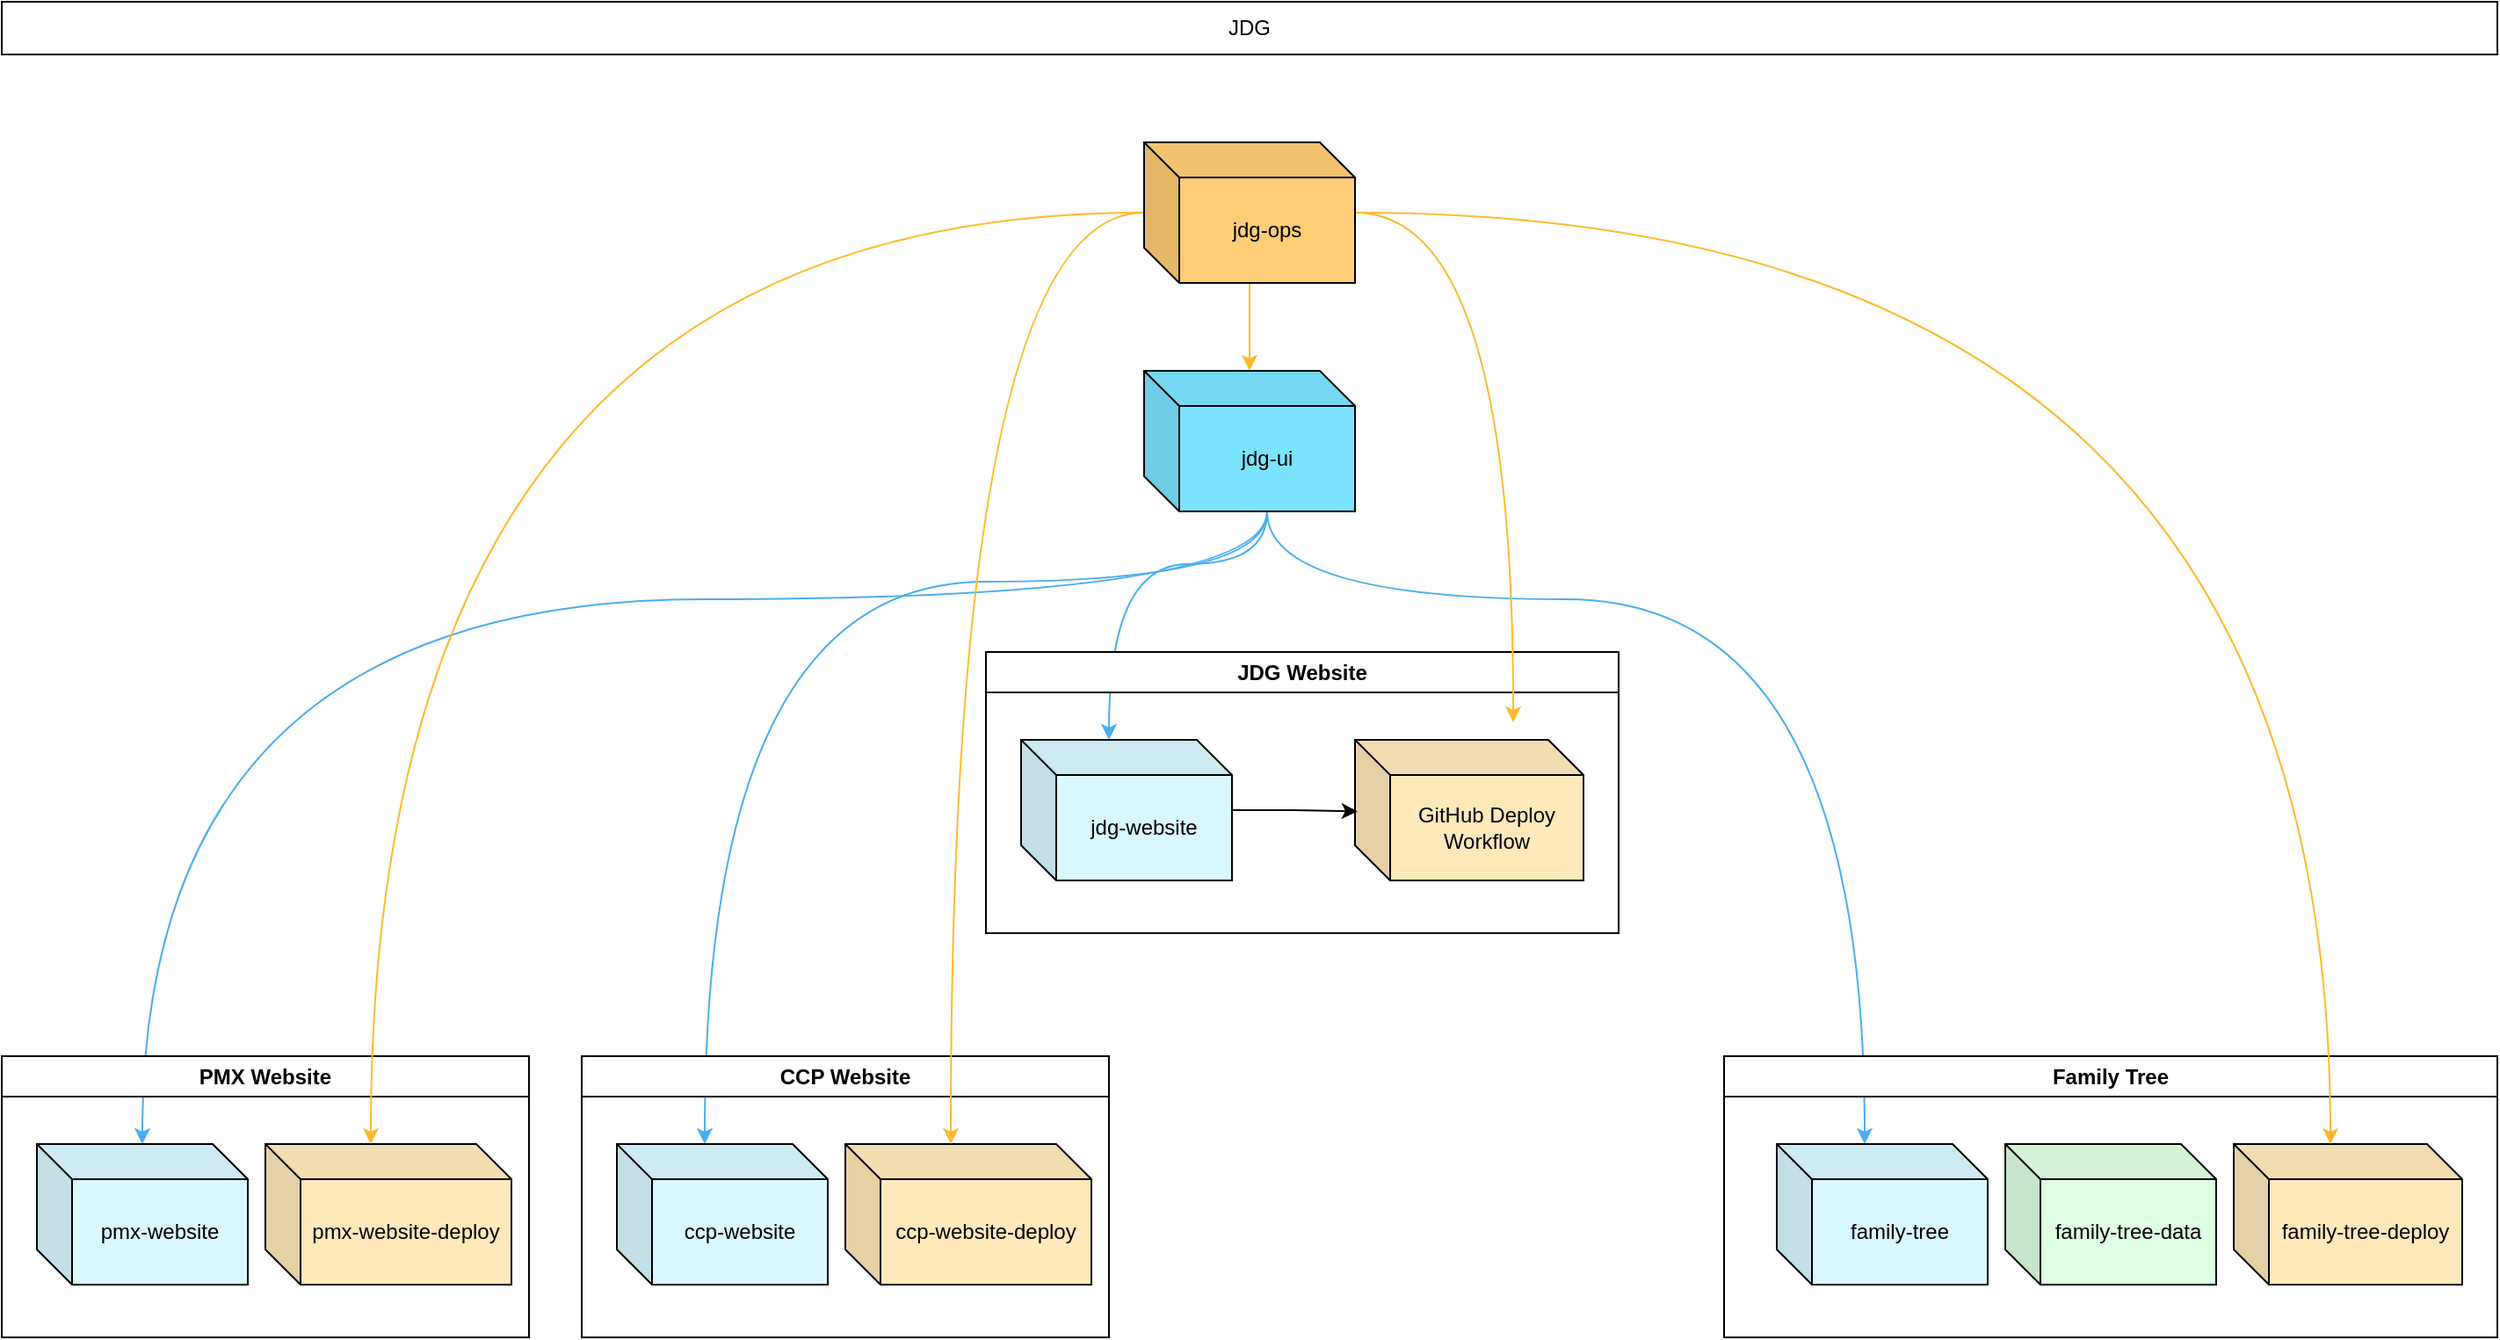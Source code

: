 <mxfile version="22.1.15" type="github">
  <diagram name="Page-1" id="PgcG3TLKtwn3ZaoVPNtb">
    <mxGraphModel dx="1582" dy="940" grid="1" gridSize="10" guides="1" tooltips="1" connect="1" arrows="1" fold="1" page="1" pageScale="1" pageWidth="1100" pageHeight="1700" math="0" shadow="0">
      <root>
        <mxCell id="0" />
        <mxCell id="1" parent="0" />
        <mxCell id="a31T5-RE2H_aCCWQN1QR-1" value="JDG" style="rounded=0;whiteSpace=wrap;html=1;" parent="1" vertex="1">
          <mxGeometry x="350" y="640" width="1420" height="30" as="geometry" />
        </mxCell>
        <mxCell id="a31T5-RE2H_aCCWQN1QR-26" style="edgeStyle=orthogonalEdgeStyle;rounded=0;orthogonalLoop=1;jettySize=auto;html=1;exitX=0;exitY=0;exitDx=70;exitDy=80;exitPerimeter=0;strokeColor=#4AAEF0;curved=1;" parent="1" source="a31T5-RE2H_aCCWQN1QR-6" target="a31T5-RE2H_aCCWQN1QR-24" edge="1">
          <mxGeometry relative="1" as="geometry">
            <Array as="points">
              <mxPoint x="1070" y="980" />
              <mxPoint x="430" y="980" />
            </Array>
          </mxGeometry>
        </mxCell>
        <mxCell id="a31T5-RE2H_aCCWQN1QR-27" style="edgeStyle=orthogonalEdgeStyle;rounded=0;orthogonalLoop=1;jettySize=auto;html=1;entryX=0;entryY=0;entryDx=50;entryDy=0;entryPerimeter=0;exitX=0;exitY=0;exitDx=70;exitDy=80;exitPerimeter=0;strokeColor=#4AAEF0;elbow=vertical;curved=1;" parent="1" source="a31T5-RE2H_aCCWQN1QR-6" target="a31T5-RE2H_aCCWQN1QR-21" edge="1">
          <mxGeometry relative="1" as="geometry">
            <Array as="points">
              <mxPoint x="1070" y="970" />
              <mxPoint x="750" y="970" />
            </Array>
          </mxGeometry>
        </mxCell>
        <mxCell id="a31T5-RE2H_aCCWQN1QR-31" style="edgeStyle=orthogonalEdgeStyle;rounded=0;orthogonalLoop=1;jettySize=auto;html=1;entryX=0;entryY=0;entryDx=50;entryDy=0;entryPerimeter=0;exitX=0;exitY=0;exitDx=70;exitDy=80;exitPerimeter=0;curved=1;strokeColor=#4AAEF0;" parent="1" source="a31T5-RE2H_aCCWQN1QR-6" target="a31T5-RE2H_aCCWQN1QR-3" edge="1">
          <mxGeometry relative="1" as="geometry">
            <Array as="points">
              <mxPoint x="1070" y="980" />
              <mxPoint x="1410" y="980" />
            </Array>
          </mxGeometry>
        </mxCell>
        <mxCell id="BxIv-oCnD2FX7Bfe5fGx-6" style="edgeStyle=orthogonalEdgeStyle;curved=1;rounded=0;orthogonalLoop=1;jettySize=auto;html=1;entryX=0;entryY=0;entryDx=50;entryDy=0;entryPerimeter=0;strokeColor=#4AAEF0;elbow=vertical;" parent="1" source="a31T5-RE2H_aCCWQN1QR-6" target="a31T5-RE2H_aCCWQN1QR-17" edge="1">
          <mxGeometry relative="1" as="geometry">
            <Array as="points">
              <mxPoint x="1070" y="960" />
              <mxPoint x="980" y="960" />
            </Array>
          </mxGeometry>
        </mxCell>
        <mxCell id="a31T5-RE2H_aCCWQN1QR-6" value="jdg-ui" style="shape=cube;whiteSpace=wrap;html=1;boundedLbl=1;backgroundOutline=1;darkOpacity=0.05;darkOpacity2=0.1;fillColor=#7AE4FF;" parent="1" vertex="1">
          <mxGeometry x="1000" y="850" width="120" height="80" as="geometry" />
        </mxCell>
        <mxCell id="a31T5-RE2H_aCCWQN1QR-12" value="Family Tree" style="swimlane;whiteSpace=wrap;html=1;" parent="1" vertex="1">
          <mxGeometry x="1330" y="1240" width="440" height="160" as="geometry">
            <mxRectangle x="620" y="1010" width="110" height="30" as="alternateBounds" />
          </mxGeometry>
        </mxCell>
        <mxCell id="a31T5-RE2H_aCCWQN1QR-3" value="family-tree" style="shape=cube;whiteSpace=wrap;html=1;boundedLbl=1;backgroundOutline=1;darkOpacity=0.05;darkOpacity2=0.1;fillColor=#D9F7FF;" parent="a31T5-RE2H_aCCWQN1QR-12" vertex="1">
          <mxGeometry x="30" y="50" width="120" height="80" as="geometry" />
        </mxCell>
        <mxCell id="a31T5-RE2H_aCCWQN1QR-14" value="family-tree-data" style="shape=cube;whiteSpace=wrap;html=1;boundedLbl=1;backgroundOutline=1;darkOpacity=0.05;darkOpacity2=0.1;fillColor=#DEFFE1;" parent="a31T5-RE2H_aCCWQN1QR-12" vertex="1">
          <mxGeometry x="160" y="50" width="120" height="80" as="geometry" />
        </mxCell>
        <mxCell id="a31T5-RE2H_aCCWQN1QR-15" value="family-tree-deploy" style="shape=cube;whiteSpace=wrap;html=1;boundedLbl=1;backgroundOutline=1;darkOpacity=0.05;darkOpacity2=0.1;fillColor=#FFE8BA;" parent="a31T5-RE2H_aCCWQN1QR-12" vertex="1">
          <mxGeometry x="290" y="50" width="130" height="80" as="geometry" />
        </mxCell>
        <mxCell id="a31T5-RE2H_aCCWQN1QR-16" value="JDG Website" style="swimlane;whiteSpace=wrap;html=1;" parent="1" vertex="1">
          <mxGeometry x="910" y="1010" width="360" height="160" as="geometry">
            <mxRectangle x="620" y="1010" width="110" height="30" as="alternateBounds" />
          </mxGeometry>
        </mxCell>
        <mxCell id="a31T5-RE2H_aCCWQN1QR-17" value="jdg-website" style="shape=cube;whiteSpace=wrap;html=1;boundedLbl=1;backgroundOutline=1;darkOpacity=0.05;darkOpacity2=0.1;fillColor=#D9F7FF;" parent="a31T5-RE2H_aCCWQN1QR-16" vertex="1">
          <mxGeometry x="20" y="50" width="120" height="80" as="geometry" />
        </mxCell>
        <mxCell id="a31T5-RE2H_aCCWQN1QR-19" value="GitHub Deploy Workflow" style="shape=cube;whiteSpace=wrap;html=1;boundedLbl=1;backgroundOutline=1;darkOpacity=0.05;darkOpacity2=0.1;fillColor=#FFE8BA;" parent="a31T5-RE2H_aCCWQN1QR-16" vertex="1">
          <mxGeometry x="210" y="50" width="130" height="80" as="geometry" />
        </mxCell>
        <mxCell id="uNP3RPye5sLmivL55SLr-1" style="edgeStyle=orthogonalEdgeStyle;rounded=0;orthogonalLoop=1;jettySize=auto;html=1;entryX=0.011;entryY=0.509;entryDx=0;entryDy=0;entryPerimeter=0;" edge="1" parent="a31T5-RE2H_aCCWQN1QR-16" source="a31T5-RE2H_aCCWQN1QR-17" target="a31T5-RE2H_aCCWQN1QR-19">
          <mxGeometry relative="1" as="geometry" />
        </mxCell>
        <mxCell id="a31T5-RE2H_aCCWQN1QR-20" value="CCP Website" style="swimlane;whiteSpace=wrap;html=1;" parent="1" vertex="1">
          <mxGeometry x="680" y="1240" width="300" height="160" as="geometry">
            <mxRectangle x="620" y="1010" width="110" height="30" as="alternateBounds" />
          </mxGeometry>
        </mxCell>
        <mxCell id="a31T5-RE2H_aCCWQN1QR-21" value="ccp-website" style="shape=cube;whiteSpace=wrap;html=1;boundedLbl=1;backgroundOutline=1;darkOpacity=0.05;darkOpacity2=0.1;fillColor=#D9F7FF;" parent="a31T5-RE2H_aCCWQN1QR-20" vertex="1">
          <mxGeometry x="20" y="50" width="120" height="80" as="geometry" />
        </mxCell>
        <mxCell id="a31T5-RE2H_aCCWQN1QR-22" value="ccp-website-deploy" style="shape=cube;whiteSpace=wrap;html=1;boundedLbl=1;backgroundOutline=1;darkOpacity=0.05;darkOpacity2=0.1;fillColor=#FFE8BA;" parent="a31T5-RE2H_aCCWQN1QR-20" vertex="1">
          <mxGeometry x="150" y="50" width="140" height="80" as="geometry" />
        </mxCell>
        <mxCell id="a31T5-RE2H_aCCWQN1QR-23" value="PMX Website" style="swimlane;whiteSpace=wrap;html=1;" parent="1" vertex="1">
          <mxGeometry x="350" y="1240" width="300" height="160" as="geometry">
            <mxRectangle x="620" y="1010" width="110" height="30" as="alternateBounds" />
          </mxGeometry>
        </mxCell>
        <mxCell id="a31T5-RE2H_aCCWQN1QR-24" value="pmx-website" style="shape=cube;whiteSpace=wrap;html=1;boundedLbl=1;backgroundOutline=1;darkOpacity=0.05;darkOpacity2=0.1;fillColor=#D9F7FF;" parent="a31T5-RE2H_aCCWQN1QR-23" vertex="1">
          <mxGeometry x="20" y="50" width="120" height="80" as="geometry" />
        </mxCell>
        <mxCell id="a31T5-RE2H_aCCWQN1QR-25" value="pmx-website-deploy" style="shape=cube;whiteSpace=wrap;html=1;boundedLbl=1;backgroundOutline=1;darkOpacity=0.05;darkOpacity2=0.1;fillColor=#FFE8BA;" parent="a31T5-RE2H_aCCWQN1QR-23" vertex="1">
          <mxGeometry x="150" y="50" width="140" height="80" as="geometry" />
        </mxCell>
        <mxCell id="a31T5-RE2H_aCCWQN1QR-32" style="edgeStyle=orthogonalEdgeStyle;rounded=0;orthogonalLoop=1;jettySize=auto;html=1;entryX=0;entryY=0;entryDx=55;entryDy=0;entryPerimeter=0;strokeColor=#FFB92E;curved=1;" parent="1" source="a31T5-RE2H_aCCWQN1QR-5" target="a31T5-RE2H_aCCWQN1QR-15" edge="1">
          <mxGeometry relative="1" as="geometry" />
        </mxCell>
        <mxCell id="BxIv-oCnD2FX7Bfe5fGx-1" value="" style="edgeStyle=orthogonalEdgeStyle;rounded=0;orthogonalLoop=1;jettySize=auto;html=1;strokeColor=#FFB92E;" parent="1" source="a31T5-RE2H_aCCWQN1QR-5" target="a31T5-RE2H_aCCWQN1QR-6" edge="1">
          <mxGeometry relative="1" as="geometry" />
        </mxCell>
        <mxCell id="BxIv-oCnD2FX7Bfe5fGx-4" style="edgeStyle=orthogonalEdgeStyle;rounded=0;orthogonalLoop=1;jettySize=auto;html=1;entryX=0;entryY=0;entryDx=60;entryDy=0;entryPerimeter=0;strokeColor=#FFB92E;curved=1;" parent="1" source="a31T5-RE2H_aCCWQN1QR-5" target="a31T5-RE2H_aCCWQN1QR-22" edge="1">
          <mxGeometry relative="1" as="geometry" />
        </mxCell>
        <mxCell id="BxIv-oCnD2FX7Bfe5fGx-5" style="edgeStyle=orthogonalEdgeStyle;rounded=0;orthogonalLoop=1;jettySize=auto;html=1;entryX=0;entryY=0;entryDx=60;entryDy=0;entryPerimeter=0;strokeColor=#FFB92E;curved=1;" parent="1" source="a31T5-RE2H_aCCWQN1QR-5" target="a31T5-RE2H_aCCWQN1QR-25" edge="1">
          <mxGeometry relative="1" as="geometry" />
        </mxCell>
        <mxCell id="BxIv-oCnD2FX7Bfe5fGx-9" style="edgeStyle=orthogonalEdgeStyle;curved=1;rounded=0;orthogonalLoop=1;jettySize=auto;html=1;strokeColor=#FFB92E;elbow=vertical;" parent="1" source="a31T5-RE2H_aCCWQN1QR-5" edge="1">
          <mxGeometry relative="1" as="geometry">
            <mxPoint x="1210" y="1050" as="targetPoint" />
          </mxGeometry>
        </mxCell>
        <mxCell id="a31T5-RE2H_aCCWQN1QR-5" value="jdg-ops" style="shape=cube;whiteSpace=wrap;html=1;boundedLbl=1;backgroundOutline=1;darkOpacity=0.05;darkOpacity2=0.1;fillColor=#FFCD75;" parent="1" vertex="1">
          <mxGeometry x="1000" y="720" width="120" height="80" as="geometry" />
        </mxCell>
      </root>
    </mxGraphModel>
  </diagram>
</mxfile>
